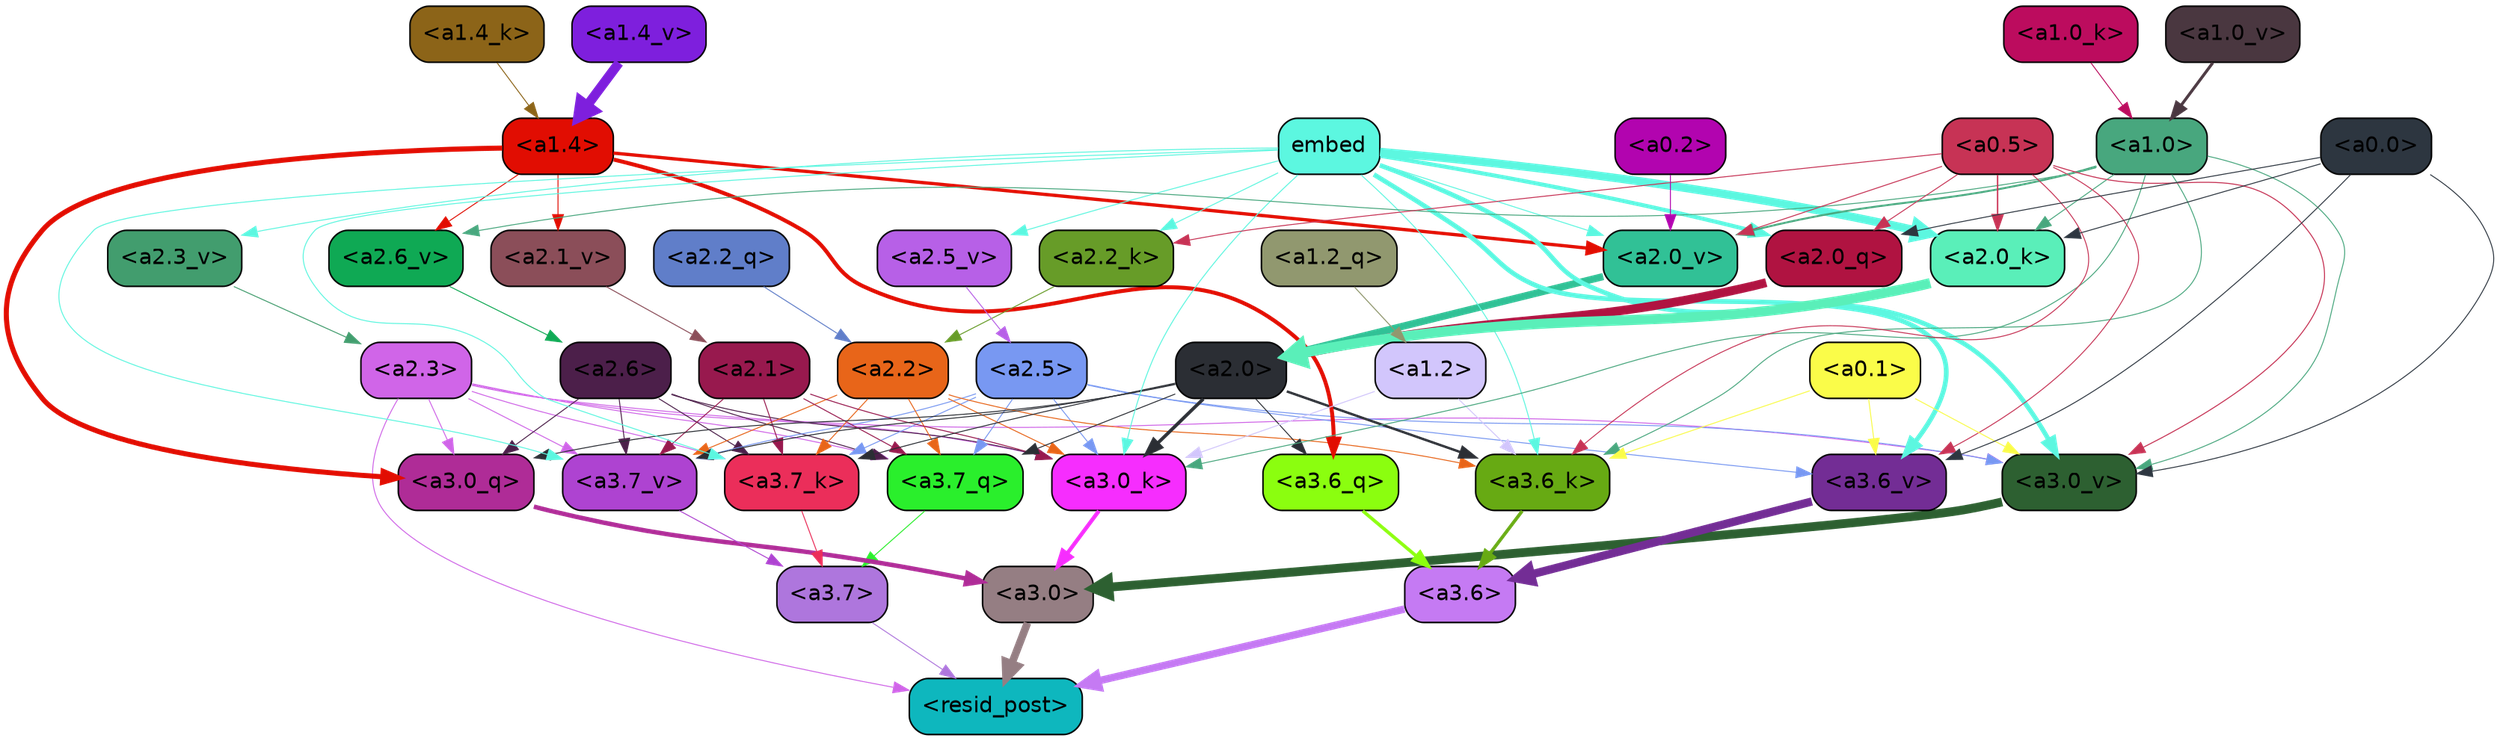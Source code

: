 strict digraph "" {
	graph [bgcolor=transparent,
		layout=dot,
		overlap=false,
		splines=true
	];
	"<a3.7>"	[color=black,
		fillcolor="#ae76dd",
		fontname=Helvetica,
		shape=box,
		style="filled, rounded"];
	"<resid_post>"	[color=black,
		fillcolor="#0eb7be",
		fontname=Helvetica,
		shape=box,
		style="filled, rounded"];
	"<a3.7>" -> "<resid_post>"	[color="#ae76dd",
		penwidth=0.6];
	"<a3.6>"	[color=black,
		fillcolor="#c57af3",
		fontname=Helvetica,
		shape=box,
		style="filled, rounded"];
	"<a3.6>" -> "<resid_post>"	[color="#c57af3",
		penwidth=4.753257989883423];
	"<a3.0>"	[color=black,
		fillcolor="#957e83",
		fontname=Helvetica,
		shape=box,
		style="filled, rounded"];
	"<a3.0>" -> "<resid_post>"	[color="#957e83",
		penwidth=4.90053927898407];
	"<a2.3>"	[color=black,
		fillcolor="#d065e8",
		fontname=Helvetica,
		shape=box,
		style="filled, rounded"];
	"<a2.3>" -> "<resid_post>"	[color="#d065e8",
		penwidth=0.6];
	"<a3.7_q>"	[color=black,
		fillcolor="#2aef2c",
		fontname=Helvetica,
		shape=box,
		style="filled, rounded"];
	"<a2.3>" -> "<a3.7_q>"	[color="#d065e8",
		penwidth=0.6];
	"<a3.0_q>"	[color=black,
		fillcolor="#af2c97",
		fontname=Helvetica,
		shape=box,
		style="filled, rounded"];
	"<a2.3>" -> "<a3.0_q>"	[color="#d065e8",
		penwidth=0.6];
	"<a3.7_k>"	[color=black,
		fillcolor="#eb2e5a",
		fontname=Helvetica,
		shape=box,
		style="filled, rounded"];
	"<a2.3>" -> "<a3.7_k>"	[color="#d065e8",
		penwidth=0.6];
	"<a3.0_k>"	[color=black,
		fillcolor="#f62dfe",
		fontname=Helvetica,
		shape=box,
		style="filled, rounded"];
	"<a2.3>" -> "<a3.0_k>"	[color="#d065e8",
		penwidth=0.6];
	"<a3.7_v>"	[color=black,
		fillcolor="#ae43d1",
		fontname=Helvetica,
		shape=box,
		style="filled, rounded"];
	"<a2.3>" -> "<a3.7_v>"	[color="#d065e8",
		penwidth=0.6];
	"<a3.0_v>"	[color=black,
		fillcolor="#2d6031",
		fontname=Helvetica,
		shape=box,
		style="filled, rounded"];
	"<a2.3>" -> "<a3.0_v>"	[color="#d065e8",
		penwidth=0.6];
	"<a3.7_q>" -> "<a3.7>"	[color="#2aef2c",
		penwidth=0.6];
	"<a3.6_q>"	[color=black,
		fillcolor="#8bfe0f",
		fontname=Helvetica,
		shape=box,
		style="filled, rounded"];
	"<a3.6_q>" -> "<a3.6>"	[color="#8bfe0f",
		penwidth=2.160832464694977];
	"<a3.0_q>" -> "<a3.0>"	[color="#af2c97",
		penwidth=2.870753765106201];
	"<a3.7_k>" -> "<a3.7>"	[color="#eb2e5a",
		penwidth=0.6];
	"<a3.6_k>"	[color=black,
		fillcolor="#67aa13",
		fontname=Helvetica,
		shape=box,
		style="filled, rounded"];
	"<a3.6_k>" -> "<a3.6>"	[color="#67aa13",
		penwidth=2.13908451795578];
	"<a3.0_k>" -> "<a3.0>"	[color="#f62dfe",
		penwidth=2.520303964614868];
	"<a3.7_v>" -> "<a3.7>"	[color="#ae43d1",
		penwidth=0.6];
	"<a3.6_v>"	[color=black,
		fillcolor="#732d95",
		fontname=Helvetica,
		shape=box,
		style="filled, rounded"];
	"<a3.6_v>" -> "<a3.6>"	[color="#732d95",
		penwidth=5.297133803367615];
	"<a3.0_v>" -> "<a3.0>"	[color="#2d6031",
		penwidth=5.680712580680847];
	"<a2.6>"	[color=black,
		fillcolor="#4c1f4a",
		fontname=Helvetica,
		shape=box,
		style="filled, rounded"];
	"<a2.6>" -> "<a3.7_q>"	[color="#4c1f4a",
		penwidth=0.6];
	"<a2.6>" -> "<a3.0_q>"	[color="#4c1f4a",
		penwidth=0.6];
	"<a2.6>" -> "<a3.7_k>"	[color="#4c1f4a",
		penwidth=0.6];
	"<a2.6>" -> "<a3.0_k>"	[color="#4c1f4a",
		penwidth=0.6];
	"<a2.6>" -> "<a3.7_v>"	[color="#4c1f4a",
		penwidth=0.6];
	"<a2.5>"	[color=black,
		fillcolor="#7898f2",
		fontname=Helvetica,
		shape=box,
		style="filled, rounded"];
	"<a2.5>" -> "<a3.7_q>"	[color="#7898f2",
		penwidth=0.6];
	"<a2.5>" -> "<a3.7_k>"	[color="#7898f2",
		penwidth=0.6];
	"<a2.5>" -> "<a3.0_k>"	[color="#7898f2",
		penwidth=0.6];
	"<a2.5>" -> "<a3.7_v>"	[color="#7898f2",
		penwidth=0.6];
	"<a2.5>" -> "<a3.6_v>"	[color="#7898f2",
		penwidth=0.6];
	"<a2.5>" -> "<a3.0_v>"	[color="#7898f2",
		penwidth=0.6];
	"<a2.2>"	[color=black,
		fillcolor="#e86519",
		fontname=Helvetica,
		shape=box,
		style="filled, rounded"];
	"<a2.2>" -> "<a3.7_q>"	[color="#e86519",
		penwidth=0.6];
	"<a2.2>" -> "<a3.7_k>"	[color="#e86519",
		penwidth=0.6];
	"<a2.2>" -> "<a3.6_k>"	[color="#e86519",
		penwidth=0.6];
	"<a2.2>" -> "<a3.0_k>"	[color="#e86519",
		penwidth=0.6];
	"<a2.2>" -> "<a3.7_v>"	[color="#e86519",
		penwidth=0.6];
	"<a2.1>"	[color=black,
		fillcolor="#98194e",
		fontname=Helvetica,
		shape=box,
		style="filled, rounded"];
	"<a2.1>" -> "<a3.7_q>"	[color="#98194e",
		penwidth=0.6];
	"<a2.1>" -> "<a3.7_k>"	[color="#98194e",
		penwidth=0.6];
	"<a2.1>" -> "<a3.0_k>"	[color="#98194e",
		penwidth=0.6];
	"<a2.1>" -> "<a3.7_v>"	[color="#98194e",
		penwidth=0.6];
	"<a2.0>"	[color=black,
		fillcolor="#2b2e34",
		fontname=Helvetica,
		shape=box,
		style="filled, rounded"];
	"<a2.0>" -> "<a3.7_q>"	[color="#2b2e34",
		penwidth=0.6];
	"<a2.0>" -> "<a3.6_q>"	[color="#2b2e34",
		penwidth=0.6];
	"<a2.0>" -> "<a3.0_q>"	[color="#2b2e34",
		penwidth=0.6];
	"<a2.0>" -> "<a3.7_k>"	[color="#2b2e34",
		penwidth=0.6];
	"<a2.0>" -> "<a3.6_k>"	[color="#2b2e34",
		penwidth=1.5348684191703796];
	"<a2.0>" -> "<a3.0_k>"	[color="#2b2e34",
		penwidth=2.172017753124237];
	"<a2.0>" -> "<a3.7_v>"	[color="#2b2e34",
		penwidth=0.6];
	"<a1.4>"	[color=black,
		fillcolor="#e10d02",
		fontname=Helvetica,
		shape=box,
		style="filled, rounded"];
	"<a1.4>" -> "<a3.6_q>"	[color="#e10d02",
		penwidth=2.532623291015625];
	"<a1.4>" -> "<a3.0_q>"	[color="#e10d02",
		penwidth=3.2595192790031433];
	"<a2.6_v>"	[color=black,
		fillcolor="#0fa954",
		fontname=Helvetica,
		shape=box,
		style="filled, rounded"];
	"<a1.4>" -> "<a2.6_v>"	[color="#e10d02",
		penwidth=0.6];
	"<a2.1_v>"	[color=black,
		fillcolor="#8b4e59",
		fontname=Helvetica,
		shape=box,
		style="filled, rounded"];
	"<a1.4>" -> "<a2.1_v>"	[color="#e10d02",
		penwidth=0.6];
	"<a2.0_v>"	[color=black,
		fillcolor="#31c196",
		fontname=Helvetica,
		shape=box,
		style="filled, rounded"];
	"<a1.4>" -> "<a2.0_v>"	[color="#e10d02",
		penwidth=2.1199009865522385];
	embed	[color=black,
		fillcolor="#5cf7e0",
		fontname=Helvetica,
		shape=box,
		style="filled, rounded"];
	embed -> "<a3.7_k>"	[color="#5cf7e0",
		penwidth=0.6];
	embed -> "<a3.6_k>"	[color="#5cf7e0",
		penwidth=0.6];
	embed -> "<a3.0_k>"	[color="#5cf7e0",
		penwidth=0.6117386221885681];
	embed -> "<a3.7_v>"	[color="#5cf7e0",
		penwidth=0.6];
	embed -> "<a3.6_v>"	[color="#5cf7e0",
		penwidth=3.0186105966567993];
	embed -> "<a3.0_v>"	[color="#5cf7e0",
		penwidth=2.969020187854767];
	"<a2.0_q>"	[color=black,
		fillcolor="#b01341",
		fontname=Helvetica,
		shape=box,
		style="filled, rounded"];
	embed -> "<a2.0_q>"	[color="#5cf7e0",
		penwidth=2.5791755318641663];
	"<a2.2_k>"	[color=black,
		fillcolor="#679c28",
		fontname=Helvetica,
		shape=box,
		style="filled, rounded"];
	embed -> "<a2.2_k>"	[color="#5cf7e0",
		penwidth=0.6];
	"<a2.0_k>"	[color=black,
		fillcolor="#5aefb9",
		fontname=Helvetica,
		shape=box,
		style="filled, rounded"];
	embed -> "<a2.0_k>"	[color="#5cf7e0",
		penwidth=5.307481050491333];
	"<a2.5_v>"	[color=black,
		fillcolor="#b760e7",
		fontname=Helvetica,
		shape=box,
		style="filled, rounded"];
	embed -> "<a2.5_v>"	[color="#5cf7e0",
		penwidth=0.6];
	"<a2.3_v>"	[color=black,
		fillcolor="#429d6e",
		fontname=Helvetica,
		shape=box,
		style="filled, rounded"];
	embed -> "<a2.3_v>"	[color="#5cf7e0",
		penwidth=0.6];
	embed -> "<a2.0_v>"	[color="#5cf7e0",
		penwidth=0.6];
	"<a1.2>"	[color=black,
		fillcolor="#d2c6fc",
		fontname=Helvetica,
		shape=box,
		style="filled, rounded"];
	"<a1.2>" -> "<a3.6_k>"	[color="#d2c6fc",
		penwidth=0.6];
	"<a1.2>" -> "<a3.0_k>"	[color="#d2c6fc",
		penwidth=0.6];
	"<a1.0>"	[color=black,
		fillcolor="#48a77e",
		fontname=Helvetica,
		shape=box,
		style="filled, rounded"];
	"<a1.0>" -> "<a3.6_k>"	[color="#48a77e",
		penwidth=0.6];
	"<a1.0>" -> "<a3.0_k>"	[color="#48a77e",
		penwidth=0.6];
	"<a1.0>" -> "<a3.0_v>"	[color="#48a77e",
		penwidth=0.6];
	"<a1.0>" -> "<a2.0_k>"	[color="#48a77e",
		penwidth=0.6];
	"<a1.0>" -> "<a2.6_v>"	[color="#48a77e",
		penwidth=0.6];
	"<a1.0>" -> "<a2.0_v>"	[color="#48a77e",
		penwidth=1.237271785736084];
	"<a0.5>"	[color=black,
		fillcolor="#c73355",
		fontname=Helvetica,
		shape=box,
		style="filled, rounded"];
	"<a0.5>" -> "<a3.6_k>"	[color="#c73355",
		penwidth=0.6];
	"<a0.5>" -> "<a3.6_v>"	[color="#c73355",
		penwidth=0.6];
	"<a0.5>" -> "<a3.0_v>"	[color="#c73355",
		penwidth=0.6409564018249512];
	"<a0.5>" -> "<a2.0_q>"	[color="#c73355",
		penwidth=0.6];
	"<a0.5>" -> "<a2.2_k>"	[color="#c73355",
		penwidth=0.6];
	"<a0.5>" -> "<a2.0_k>"	[color="#c73355",
		penwidth=0.9355769157409668];
	"<a0.5>" -> "<a2.0_v>"	[color="#c73355",
		penwidth=0.6];
	"<a0.1>"	[color=black,
		fillcolor="#fafc49",
		fontname=Helvetica,
		shape=box,
		style="filled, rounded"];
	"<a0.1>" -> "<a3.6_k>"	[color="#fafc49",
		penwidth=0.6];
	"<a0.1>" -> "<a3.6_v>"	[color="#fafc49",
		penwidth=0.6];
	"<a0.1>" -> "<a3.0_v>"	[color="#fafc49",
		penwidth=0.6];
	"<a0.0>"	[color=black,
		fillcolor="#2d3640",
		fontname=Helvetica,
		shape=box,
		style="filled, rounded"];
	"<a0.0>" -> "<a3.6_v>"	[color="#2d3640",
		penwidth=0.6];
	"<a0.0>" -> "<a3.0_v>"	[color="#2d3640",
		penwidth=0.6];
	"<a0.0>" -> "<a2.0_q>"	[color="#2d3640",
		penwidth=0.6];
	"<a0.0>" -> "<a2.0_k>"	[color="#2d3640",
		penwidth=0.6];
	"<a2.2_q>"	[color=black,
		fillcolor="#607ec9",
		fontname=Helvetica,
		shape=box,
		style="filled, rounded"];
	"<a2.2_q>" -> "<a2.2>"	[color="#607ec9",
		penwidth=0.6];
	"<a2.0_q>" -> "<a2.0>"	[color="#b01341",
		penwidth=5.682948350906372];
	"<a2.2_k>" -> "<a2.2>"	[color="#679c28",
		penwidth=0.6];
	"<a2.0_k>" -> "<a2.0>"	[color="#5aefb9",
		penwidth=6.450693130493164];
	"<a2.6_v>" -> "<a2.6>"	[color="#0fa954",
		penwidth=0.6];
	"<a2.5_v>" -> "<a2.5>"	[color="#b760e7",
		penwidth=0.6];
	"<a2.3_v>" -> "<a2.3>"	[color="#429d6e",
		penwidth=0.6];
	"<a2.1_v>" -> "<a2.1>"	[color="#8b4e59",
		penwidth=0.6];
	"<a2.0_v>" -> "<a2.0>"	[color="#31c196",
		penwidth=4.592647075653076];
	"<a0.2>"	[color=black,
		fillcolor="#b204af",
		fontname=Helvetica,
		shape=box,
		style="filled, rounded"];
	"<a0.2>" -> "<a2.0_v>"	[color="#b204af",
		penwidth=0.6];
	"<a1.2_q>"	[color=black,
		fillcolor="#91986f",
		fontname=Helvetica,
		shape=box,
		style="filled, rounded"];
	"<a1.2_q>" -> "<a1.2>"	[color="#91986f",
		penwidth=0.6323684453964233];
	"<a1.4_k>"	[color=black,
		fillcolor="#8c6418",
		fontname=Helvetica,
		shape=box,
		style="filled, rounded"];
	"<a1.4_k>" -> "<a1.4>"	[color="#8c6418",
		penwidth=0.6];
	"<a1.0_k>"	[color=black,
		fillcolor="#bc0c5e",
		fontname=Helvetica,
		shape=box,
		style="filled, rounded"];
	"<a1.0_k>" -> "<a1.0>"	[color="#bc0c5e",
		penwidth=0.6];
	"<a1.4_v>"	[color=black,
		fillcolor="#7e1fdd",
		fontname=Helvetica,
		shape=box,
		style="filled, rounded"];
	"<a1.4_v>" -> "<a1.4>"	[color="#7e1fdd",
		penwidth=6.149721145629883];
	"<a1.0_v>"	[color=black,
		fillcolor="#4a3740",
		fontname=Helvetica,
		shape=box,
		style="filled, rounded"];
	"<a1.0_v>" -> "<a1.0>"	[color="#4a3740",
		penwidth=1.874430701136589];
}
